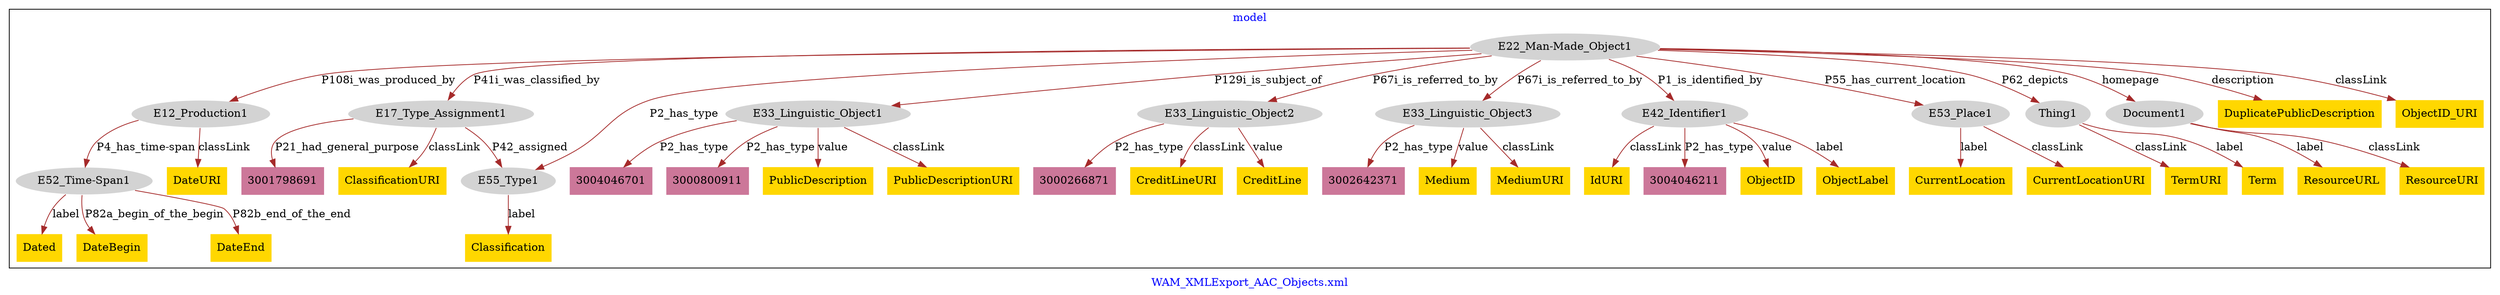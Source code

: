 digraph n0 {
fontcolor="blue"
remincross="true"
label="WAM_XMLExport_AAC_Objects.xml"
subgraph cluster {
label="model"
n2[style="filled",color="white",fillcolor="lightgray",label="E12_Production1"];
n3[style="filled",color="white",fillcolor="lightgray",label="E52_Time-Span1"];
n4[style="filled",color="white",fillcolor="lightgray",label="E17_Type_Assignment1"];
n5[style="filled",color="white",fillcolor="lightgray",label="E55_Type1"];
n6[style="filled",color="white",fillcolor="lightgray",label="E22_Man-Made_Object1"];
n7[style="filled",color="white",fillcolor="lightgray",label="E33_Linguistic_Object1"];
n8[style="filled",color="white",fillcolor="lightgray",label="E33_Linguistic_Object2"];
n9[style="filled",color="white",fillcolor="lightgray",label="E33_Linguistic_Object3"];
n10[style="filled",color="white",fillcolor="lightgray",label="E42_Identifier1"];
n11[style="filled",color="white",fillcolor="lightgray",label="E53_Place1"];
n12[style="filled",color="white",fillcolor="lightgray",label="Thing1"];
n13[style="filled",color="white",fillcolor="lightgray",label="Document1"];
n14[shape="plaintext",style="filled",fillcolor="gold",label="PublicDescription"];
n15[shape="plaintext",style="filled",fillcolor="gold",label="TermURI"];
n16[shape="plaintext",style="filled",fillcolor="gold",label="CreditLineURI"];
n17[shape="plaintext",style="filled",fillcolor="gold",label="DateEnd"];
n18[shape="plaintext",style="filled",fillcolor="gold",label="ResourceURL"];
n19[shape="plaintext",style="filled",fillcolor="gold",label="DuplicatePublicDescription"];
n20[shape="plaintext",style="filled",fillcolor="gold",label="Dated"];
n21[shape="plaintext",style="filled",fillcolor="gold",label="Classification"];
n22[shape="plaintext",style="filled",fillcolor="gold",label="CreditLine"];
n23[shape="plaintext",style="filled",fillcolor="gold",label="Medium"];
n24[shape="plaintext",style="filled",fillcolor="gold",label="Term"];
n25[shape="plaintext",style="filled",fillcolor="gold",label="CurrentLocation"];
n26[shape="plaintext",style="filled",fillcolor="gold",label="ObjectID"];
n27[shape="plaintext",style="filled",fillcolor="gold",label="ResourceURI"];
n28[shape="plaintext",style="filled",fillcolor="gold",label="ObjectLabel"];
n29[shape="plaintext",style="filled",fillcolor="gold",label="DateBegin"];
n30[shape="plaintext",style="filled",fillcolor="gold",label="ObjectID_URI"];
n31[shape="plaintext",style="filled",fillcolor="gold",label="MediumURI"];
n32[shape="plaintext",style="filled",fillcolor="gold",label="CurrentLocationURI"];
n33[shape="plaintext",style="filled",fillcolor="gold",label="IdURI"];
n34[shape="plaintext",style="filled",fillcolor="gold",label="DateURI"];
n35[shape="plaintext",style="filled",fillcolor="gold",label="ClassificationURI"];
n36[shape="plaintext",style="filled",fillcolor="gold",label="PublicDescriptionURI"];
n37[shape="plaintext",style="filled",fillcolor="#CC7799",label="3004046211"];
n38[shape="plaintext",style="filled",fillcolor="#CC7799",label="3001798691"];
n39[shape="plaintext",style="filled",fillcolor="#CC7799",label="3000266871"];
n40[shape="plaintext",style="filled",fillcolor="#CC7799",label="3004046701"];
n41[shape="plaintext",style="filled",fillcolor="#CC7799",label="3000800911"];
n42[shape="plaintext",style="filled",fillcolor="#CC7799",label="3002642371"];
}
n2 -> n3[color="brown",fontcolor="black",label="P4_has_time-span"]
n4 -> n5[color="brown",fontcolor="black",label="P42_assigned"]
n6 -> n2[color="brown",fontcolor="black",label="P108i_was_produced_by"]
n6 -> n4[color="brown",fontcolor="black",label="P41i_was_classified_by"]
n6 -> n7[color="brown",fontcolor="black",label="P129i_is_subject_of"]
n6 -> n8[color="brown",fontcolor="black",label="P67i_is_referred_to_by"]
n6 -> n9[color="brown",fontcolor="black",label="P67i_is_referred_to_by"]
n6 -> n10[color="brown",fontcolor="black",label="P1_is_identified_by"]
n6 -> n11[color="brown",fontcolor="black",label="P55_has_current_location"]
n6 -> n12[color="brown",fontcolor="black",label="P62_depicts"]
n6 -> n13[color="brown",fontcolor="black",label="homepage"]
n7 -> n14[color="brown",fontcolor="black",label="value"]
n12 -> n15[color="brown",fontcolor="black",label="classLink"]
n8 -> n16[color="brown",fontcolor="black",label="classLink"]
n3 -> n17[color="brown",fontcolor="black",label="P82b_end_of_the_end"]
n13 -> n18[color="brown",fontcolor="black",label="label"]
n6 -> n19[color="brown",fontcolor="black",label="description"]
n3 -> n20[color="brown",fontcolor="black",label="label"]
n5 -> n21[color="brown",fontcolor="black",label="label"]
n8 -> n22[color="brown",fontcolor="black",label="value"]
n9 -> n23[color="brown",fontcolor="black",label="value"]
n12 -> n24[color="brown",fontcolor="black",label="label"]
n11 -> n25[color="brown",fontcolor="black",label="label"]
n10 -> n26[color="brown",fontcolor="black",label="value"]
n13 -> n27[color="brown",fontcolor="black",label="classLink"]
n10 -> n28[color="brown",fontcolor="black",label="label"]
n3 -> n29[color="brown",fontcolor="black",label="P82a_begin_of_the_begin"]
n6 -> n30[color="brown",fontcolor="black",label="classLink"]
n9 -> n31[color="brown",fontcolor="black",label="classLink"]
n11 -> n32[color="brown",fontcolor="black",label="classLink"]
n10 -> n33[color="brown",fontcolor="black",label="classLink"]
n2 -> n34[color="brown",fontcolor="black",label="classLink"]
n4 -> n35[color="brown",fontcolor="black",label="classLink"]
n7 -> n36[color="brown",fontcolor="black",label="classLink"]
n6 -> n5[color="brown",fontcolor="black",label="P2_has_type"]
n10 -> n37[color="brown",fontcolor="black",label="P2_has_type"]
n4 -> n38[color="brown",fontcolor="black",label="P21_had_general_purpose"]
n8 -> n39[color="brown",fontcolor="black",label="P2_has_type"]
n7 -> n40[color="brown",fontcolor="black",label="P2_has_type"]
n7 -> n41[color="brown",fontcolor="black",label="P2_has_type"]
n9 -> n42[color="brown",fontcolor="black",label="P2_has_type"]
}
